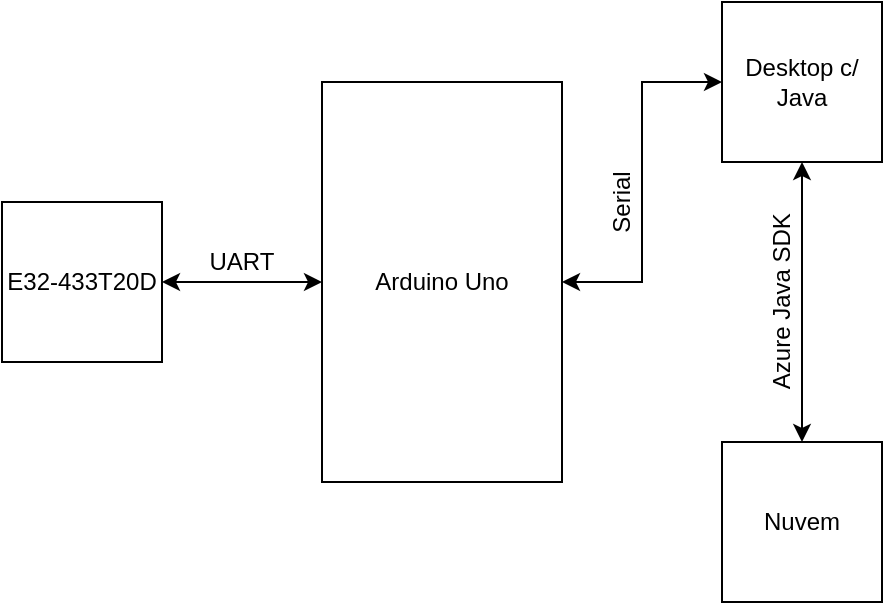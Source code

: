 <mxfile version="14.8.0" type="device"><diagram id="1v4Z0S9FfTk1ttizdIoX" name="Página-1"><mxGraphModel dx="723" dy="367" grid="1" gridSize="10" guides="1" tooltips="1" connect="1" arrows="1" fold="1" page="1" pageScale="1" pageWidth="827" pageHeight="1169" math="0" shadow="0"><root><mxCell id="0"/><mxCell id="1" parent="0"/><mxCell id="077YlvEGXcfizYCpuonA-13" style="edgeStyle=orthogonalEdgeStyle;rounded=0;orthogonalLoop=1;jettySize=auto;html=1;startArrow=classic;startFill=1;" edge="1" parent="1" source="077YlvEGXcfizYCpuonA-1" target="077YlvEGXcfizYCpuonA-12"><mxGeometry relative="1" as="geometry"/></mxCell><mxCell id="077YlvEGXcfizYCpuonA-29" style="edgeStyle=orthogonalEdgeStyle;rounded=0;orthogonalLoop=1;jettySize=auto;html=1;entryX=0;entryY=0.5;entryDx=0;entryDy=0;startArrow=classic;startFill=1;" edge="1" parent="1" source="077YlvEGXcfizYCpuonA-1" target="077YlvEGXcfizYCpuonA-18"><mxGeometry relative="1" as="geometry"><Array as="points"/></mxGeometry></mxCell><mxCell id="077YlvEGXcfizYCpuonA-1" value="&lt;div&gt;&lt;br&gt;&lt;/div&gt;" style="verticalLabelPosition=bottom;verticalAlign=top;html=1;shape=mxgraph.basic.rect;fillColor2=none;strokeWidth=1;size=20;indent=5;rotation=90;" vertex="1" parent="1"><mxGeometry x="240" y="180" width="200" height="120" as="geometry"/></mxCell><mxCell id="077YlvEGXcfizYCpuonA-2" value="Arduino Uno" style="text;html=1;strokeColor=none;fillColor=none;align=center;verticalAlign=middle;whiteSpace=wrap;rounded=0;" vertex="1" parent="1"><mxGeometry x="300" y="230" width="80" height="20" as="geometry"/></mxCell><mxCell id="077YlvEGXcfizYCpuonA-12" value="E32-433T20D" style="whiteSpace=wrap;html=1;aspect=fixed;" vertex="1" parent="1"><mxGeometry x="120" y="200" width="80" height="80" as="geometry"/></mxCell><mxCell id="077YlvEGXcfizYCpuonA-26" value="" style="edgeStyle=orthogonalEdgeStyle;rounded=0;orthogonalLoop=1;jettySize=auto;html=1;startArrow=classic;startFill=1;" edge="1" parent="1" source="077YlvEGXcfizYCpuonA-18" target="077YlvEGXcfizYCpuonA-25"><mxGeometry relative="1" as="geometry"/></mxCell><mxCell id="077YlvEGXcfizYCpuonA-18" value="Desktop c/ Java" style="whiteSpace=wrap;html=1;aspect=fixed;" vertex="1" parent="1"><mxGeometry x="480" y="100" width="80" height="80" as="geometry"/></mxCell><mxCell id="077YlvEGXcfizYCpuonA-21" value="UART" style="text;html=1;strokeColor=none;fillColor=none;align=center;verticalAlign=middle;whiteSpace=wrap;rounded=0;" vertex="1" parent="1"><mxGeometry x="220" y="220" width="40" height="20" as="geometry"/></mxCell><mxCell id="077YlvEGXcfizYCpuonA-25" value="Nuvem" style="whiteSpace=wrap;html=1;aspect=fixed;" vertex="1" parent="1"><mxGeometry x="480" y="320" width="80" height="80" as="geometry"/></mxCell><mxCell id="077YlvEGXcfizYCpuonA-30" value="Serial" style="text;html=1;strokeColor=none;fillColor=none;align=center;verticalAlign=middle;whiteSpace=wrap;rounded=0;rotation=-90;" vertex="1" parent="1"><mxGeometry x="410" y="190" width="40" height="20" as="geometry"/></mxCell><mxCell id="077YlvEGXcfizYCpuonA-32" value="Azure Java SDK" style="text;html=1;strokeColor=none;fillColor=none;align=center;verticalAlign=middle;whiteSpace=wrap;rounded=0;rotation=-90;" vertex="1" parent="1"><mxGeometry x="435.32" y="239.07" width="149.37" height="20" as="geometry"/></mxCell></root></mxGraphModel></diagram></mxfile>